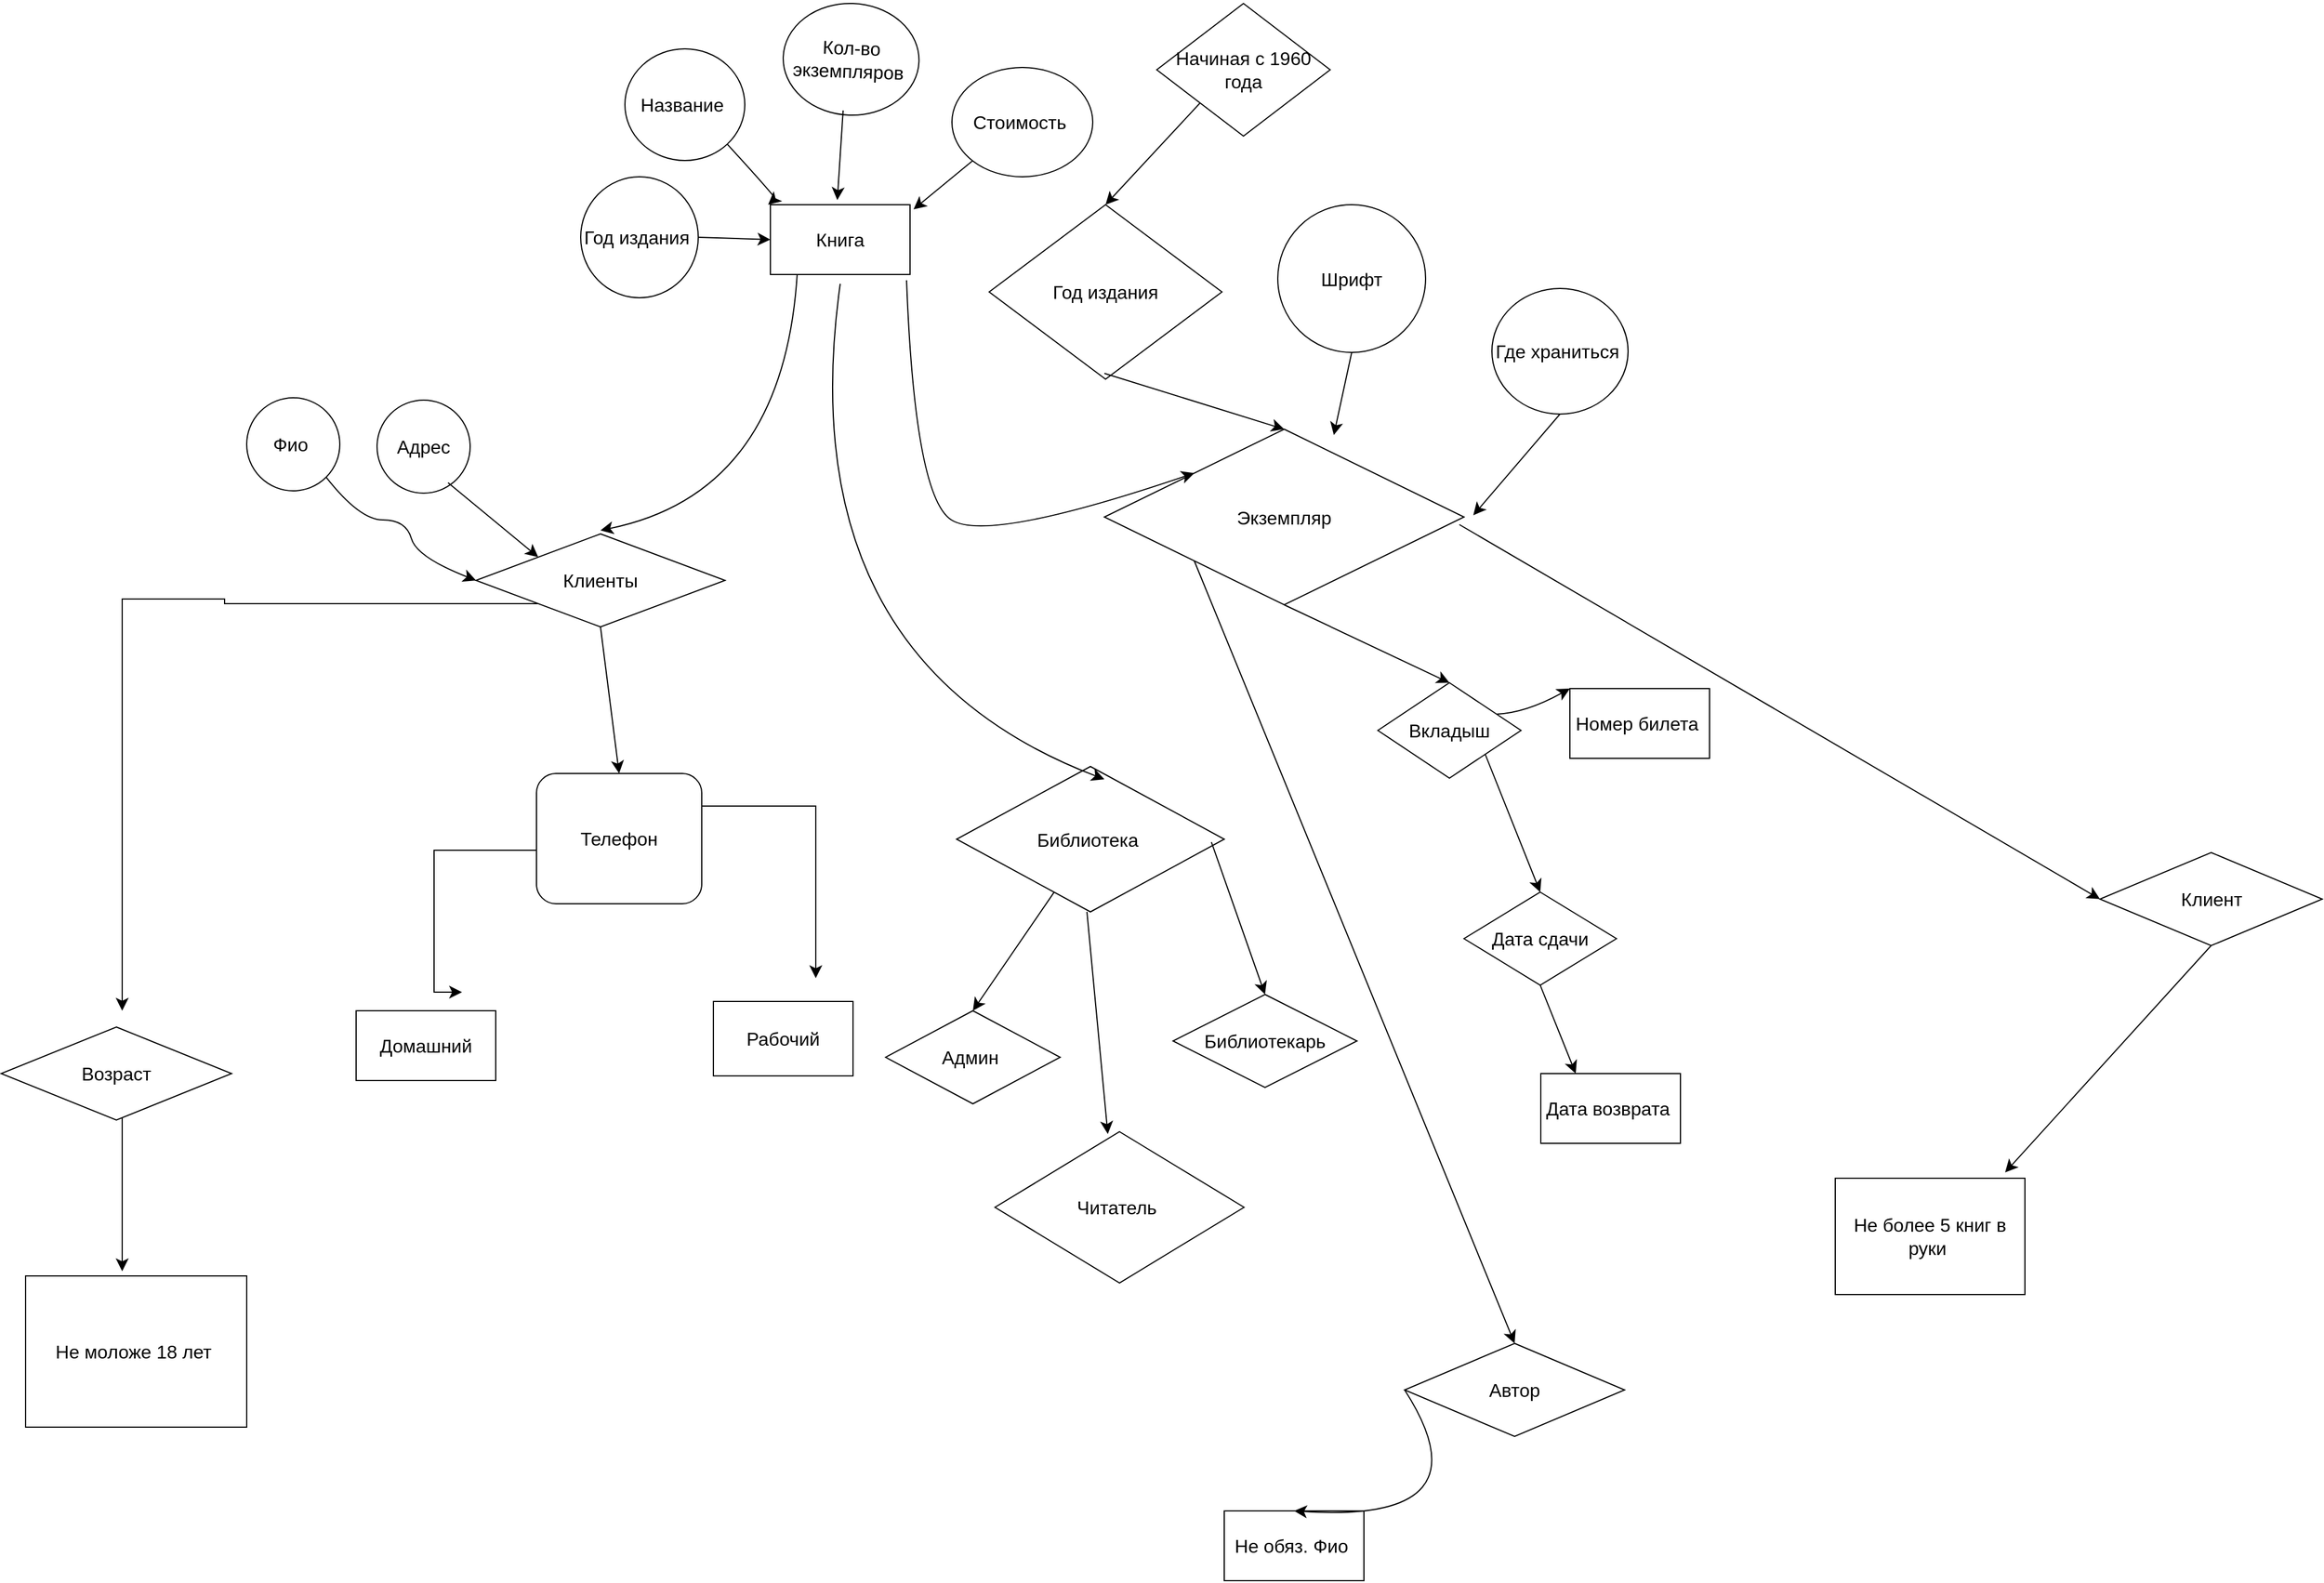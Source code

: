 <mxfile version="22.0.5" type="github">
  <diagram name="Страница — 1" id="WrHKXaSTbCr5tKl_IiPw">
    <mxGraphModel dx="2465" dy="2585" grid="0" gridSize="10" guides="1" tooltips="1" connect="1" arrows="1" fold="1" page="0" pageScale="1" pageWidth="827" pageHeight="1169" math="0" shadow="0">
      <root>
        <mxCell id="0" />
        <mxCell id="1" parent="0" />
        <mxCell id="DBb9PpfXcmP-4WR27b14-1" value="Книга" style="whiteSpace=wrap;html=1;fontSize=16;" vertex="1" parent="1">
          <mxGeometry x="145" y="175" width="120" height="60" as="geometry" />
        </mxCell>
        <mxCell id="DBb9PpfXcmP-4WR27b14-6" value="Название&amp;nbsp;" style="ellipse;whiteSpace=wrap;html=1;fontSize=16;" vertex="1" parent="1">
          <mxGeometry x="20" y="41" width="103" height="96" as="geometry" />
        </mxCell>
        <mxCell id="DBb9PpfXcmP-4WR27b14-8" value="Кол-во экземпляров&amp;nbsp;" style="ellipse;whiteSpace=wrap;html=1;fontSize=16;rotation=2;" vertex="1" parent="1">
          <mxGeometry x="156" y="2" width="116.7" height="95.99" as="geometry" />
        </mxCell>
        <mxCell id="DBb9PpfXcmP-4WR27b14-9" value="Год издания&amp;nbsp;" style="ellipse;whiteSpace=wrap;html=1;fontSize=16;" vertex="1" parent="1">
          <mxGeometry x="-18" y="151" width="101" height="104" as="geometry" />
        </mxCell>
        <mxCell id="DBb9PpfXcmP-4WR27b14-10" value="Стоимость&amp;nbsp;" style="ellipse;whiteSpace=wrap;html=1;fontSize=16;" vertex="1" parent="1">
          <mxGeometry x="301" y="57" width="121" height="94" as="geometry" />
        </mxCell>
        <mxCell id="DBb9PpfXcmP-4WR27b14-11" value="" style="edgeStyle=none;orthogonalLoop=1;jettySize=auto;html=1;rounded=0;fontSize=12;startSize=8;endSize=8;curved=1;entryX=0;entryY=0.75;entryDx=0;entryDy=0;" edge="1" parent="1">
          <mxGeometry width="140" relative="1" as="geometry">
            <mxPoint x="207.5" y="94" as="sourcePoint" />
            <mxPoint x="202.5" y="171.0" as="targetPoint" />
            <Array as="points" />
          </mxGeometry>
        </mxCell>
        <mxCell id="DBb9PpfXcmP-4WR27b14-14" value="" style="edgeStyle=none;orthogonalLoop=1;jettySize=auto;html=1;rounded=0;fontSize=12;startSize=8;endSize=8;curved=1;exitX=0;exitY=1;exitDx=0;exitDy=0;" edge="1" parent="1" source="DBb9PpfXcmP-4WR27b14-10">
          <mxGeometry width="140" relative="1" as="geometry">
            <mxPoint x="297" y="179" as="sourcePoint" />
            <mxPoint x="268" y="179" as="targetPoint" />
            <Array as="points" />
          </mxGeometry>
        </mxCell>
        <mxCell id="DBb9PpfXcmP-4WR27b14-15" value="" style="edgeStyle=none;orthogonalLoop=1;jettySize=auto;html=1;rounded=0;fontSize=12;startSize=8;endSize=8;curved=1;exitX=1;exitY=0.5;exitDx=0;exitDy=0;entryX=0;entryY=0.5;entryDx=0;entryDy=0;" edge="1" parent="1" source="DBb9PpfXcmP-4WR27b14-9" target="DBb9PpfXcmP-4WR27b14-1">
          <mxGeometry width="140" relative="1" as="geometry">
            <mxPoint x="102" y="206" as="sourcePoint" />
            <mxPoint x="134" y="206" as="targetPoint" />
            <Array as="points" />
          </mxGeometry>
        </mxCell>
        <mxCell id="DBb9PpfXcmP-4WR27b14-16" value="" style="edgeStyle=none;orthogonalLoop=1;jettySize=auto;html=1;rounded=0;fontSize=12;startSize=8;endSize=8;curved=1;exitX=1;exitY=1;exitDx=0;exitDy=0;" edge="1" parent="1" source="DBb9PpfXcmP-4WR27b14-6">
          <mxGeometry width="140" relative="1" as="geometry">
            <mxPoint x="120" y="153" as="sourcePoint" />
            <mxPoint x="143" y="175" as="targetPoint" />
            <Array as="points">
              <mxPoint x="150" y="169" />
            </Array>
          </mxGeometry>
        </mxCell>
        <mxCell id="DBb9PpfXcmP-4WR27b14-17" value="Клиенты" style="rhombus;whiteSpace=wrap;html=1;fontSize=16;" vertex="1" parent="1">
          <mxGeometry x="-108" y="458" width="214" height="80" as="geometry" />
        </mxCell>
        <mxCell id="DBb9PpfXcmP-4WR27b14-18" value="Адрес" style="ellipse;whiteSpace=wrap;html=1;fontSize=16;" vertex="1" parent="1">
          <mxGeometry x="-193" y="343" width="80" height="80" as="geometry" />
        </mxCell>
        <mxCell id="DBb9PpfXcmP-4WR27b14-19" value="Фио&amp;nbsp;" style="ellipse;whiteSpace=wrap;html=1;fontSize=16;" vertex="1" parent="1">
          <mxGeometry x="-305" y="341" width="80" height="80" as="geometry" />
        </mxCell>
        <mxCell id="DBb9PpfXcmP-4WR27b14-20" value="" style="edgeStyle=none;orthogonalLoop=1;jettySize=auto;html=1;rounded=0;fontSize=12;startSize=8;endSize=8;curved=1;exitX=1;exitY=1;exitDx=0;exitDy=0;entryX=0;entryY=0.5;entryDx=0;entryDy=0;" edge="1" parent="1" source="DBb9PpfXcmP-4WR27b14-19" target="DBb9PpfXcmP-4WR27b14-17">
          <mxGeometry width="140" relative="1" as="geometry">
            <mxPoint x="-227" y="595" as="sourcePoint" />
            <mxPoint x="-116" y="515" as="targetPoint" />
            <Array as="points">
              <mxPoint x="-208" y="446" />
              <mxPoint x="-168" y="446" />
              <mxPoint x="-159" y="478" />
            </Array>
          </mxGeometry>
        </mxCell>
        <mxCell id="DBb9PpfXcmP-4WR27b14-21" value="" style="edgeStyle=none;orthogonalLoop=1;jettySize=auto;html=1;rounded=0;fontSize=12;startSize=8;endSize=8;curved=1;entryX=0;entryY=0;entryDx=0;entryDy=0;" edge="1" parent="1" target="DBb9PpfXcmP-4WR27b14-17">
          <mxGeometry width="140" relative="1" as="geometry">
            <mxPoint x="-132" y="414" as="sourcePoint" />
            <mxPoint x="-51" y="372" as="targetPoint" />
            <Array as="points" />
          </mxGeometry>
        </mxCell>
        <mxCell id="DBb9PpfXcmP-4WR27b14-22" value="" style="edgeStyle=none;orthogonalLoop=1;jettySize=auto;html=1;rounded=0;fontSize=12;startSize=8;endSize=8;curved=1;entryX=0.5;entryY=0;entryDx=0;entryDy=0;" edge="1" parent="1">
          <mxGeometry width="140" relative="1" as="geometry">
            <mxPoint x="168" y="235" as="sourcePoint" />
            <mxPoint x="-1.0" y="455" as="targetPoint" />
            <Array as="points">
              <mxPoint x="156" y="423" />
            </Array>
          </mxGeometry>
        </mxCell>
        <mxCell id="DBb9PpfXcmP-4WR27b14-23" value="Телефон" style="rounded=1;whiteSpace=wrap;html=1;fontSize=16;" vertex="1" parent="1">
          <mxGeometry x="-56" y="664" width="142" height="112" as="geometry" />
        </mxCell>
        <mxCell id="DBb9PpfXcmP-4WR27b14-24" value="Рабочий" style="whiteSpace=wrap;html=1;fontSize=16;" vertex="1" parent="1">
          <mxGeometry x="96" y="860" width="120" height="64" as="geometry" />
        </mxCell>
        <mxCell id="DBb9PpfXcmP-4WR27b14-25" value="Домашний" style="whiteSpace=wrap;html=1;fontSize=16;" vertex="1" parent="1">
          <mxGeometry x="-211" y="868" width="120" height="60" as="geometry" />
        </mxCell>
        <mxCell id="DBb9PpfXcmP-4WR27b14-26" value="" style="edgeStyle=none;orthogonalLoop=1;jettySize=auto;html=1;rounded=0;fontSize=12;startSize=8;endSize=8;curved=1;exitX=0.5;exitY=1;exitDx=0;exitDy=0;entryX=0.5;entryY=0;entryDx=0;entryDy=0;" edge="1" parent="1" source="DBb9PpfXcmP-4WR27b14-17" target="DBb9PpfXcmP-4WR27b14-23">
          <mxGeometry width="140" relative="1" as="geometry">
            <mxPoint x="140" y="718" as="sourcePoint" />
            <mxPoint x="10" y="648" as="targetPoint" />
            <Array as="points" />
          </mxGeometry>
        </mxCell>
        <mxCell id="DBb9PpfXcmP-4WR27b14-27" value="" style="edgeStyle=segmentEdgeStyle;endArrow=classic;html=1;curved=0;rounded=0;endSize=8;startSize=8;sourcePerimeterSpacing=0;targetPerimeterSpacing=0;fontSize=12;exitX=1;exitY=0.25;exitDx=0;exitDy=0;" edge="1" parent="1" source="DBb9PpfXcmP-4WR27b14-23">
          <mxGeometry width="140" relative="1" as="geometry">
            <mxPoint x="114" y="696" as="sourcePoint" />
            <mxPoint x="184" y="840" as="targetPoint" />
            <Array as="points">
              <mxPoint x="184" y="692" />
              <mxPoint x="184" y="756" />
            </Array>
          </mxGeometry>
        </mxCell>
        <mxCell id="DBb9PpfXcmP-4WR27b14-28" value="" style="edgeStyle=segmentEdgeStyle;endArrow=classic;html=1;curved=0;rounded=0;endSize=8;startSize=8;sourcePerimeterSpacing=0;targetPerimeterSpacing=0;fontSize=12;exitX=0;exitY=0.5;exitDx=0;exitDy=0;" edge="1" parent="1" source="DBb9PpfXcmP-4WR27b14-23">
          <mxGeometry width="140" relative="1" as="geometry">
            <mxPoint x="-80" y="716" as="sourcePoint" />
            <mxPoint x="-120" y="852" as="targetPoint" />
            <Array as="points">
              <mxPoint x="-56" y="730" />
              <mxPoint x="-144" y="730" />
              <mxPoint x="-144" y="852" />
            </Array>
          </mxGeometry>
        </mxCell>
        <mxCell id="DBb9PpfXcmP-4WR27b14-30" value="" style="edgeStyle=none;orthogonalLoop=1;jettySize=auto;html=1;rounded=0;fontSize=12;startSize=8;endSize=8;curved=1;exitX=0.5;exitY=1;exitDx=0;exitDy=0;" edge="1" parent="1">
          <mxGeometry width="140" relative="1" as="geometry">
            <mxPoint x="-412" y="958" as="sourcePoint" />
            <mxPoint x="-412" y="1092" as="targetPoint" />
            <Array as="points" />
          </mxGeometry>
        </mxCell>
        <mxCell id="DBb9PpfXcmP-4WR27b14-31" value="Не моложе 18 лет&amp;nbsp;" style="whiteSpace=wrap;html=1;fontSize=16;" vertex="1" parent="1">
          <mxGeometry x="-495" y="1096" width="190" height="130" as="geometry" />
        </mxCell>
        <mxCell id="DBb9PpfXcmP-4WR27b14-32" value="Возраст" style="rhombus;whiteSpace=wrap;html=1;fontSize=16;" vertex="1" parent="1">
          <mxGeometry x="-516" y="882" width="198" height="80" as="geometry" />
        </mxCell>
        <mxCell id="DBb9PpfXcmP-4WR27b14-33" value="" style="edgeStyle=segmentEdgeStyle;endArrow=classic;html=1;curved=0;rounded=0;endSize=8;startSize=8;sourcePerimeterSpacing=0;targetPerimeterSpacing=0;fontSize=12;exitX=0;exitY=1;exitDx=0;exitDy=0;" edge="1" parent="1" source="DBb9PpfXcmP-4WR27b14-17">
          <mxGeometry width="140" relative="1" as="geometry">
            <mxPoint x="-422" y="744" as="sourcePoint" />
            <mxPoint x="-412" y="868" as="targetPoint" />
            <Array as="points">
              <mxPoint x="-324" y="518" />
              <mxPoint x="-324" y="514" />
              <mxPoint x="-412" y="514" />
            </Array>
          </mxGeometry>
        </mxCell>
        <mxCell id="DBb9PpfXcmP-4WR27b14-34" value="Экземпляр" style="rhombus;whiteSpace=wrap;html=1;fontSize=16;" vertex="1" parent="1">
          <mxGeometry x="432" y="368" width="309" height="151" as="geometry" />
        </mxCell>
        <mxCell id="DBb9PpfXcmP-4WR27b14-35" value="" style="edgeStyle=none;orthogonalLoop=1;jettySize=auto;html=1;rounded=0;fontSize=12;startSize=8;endSize=8;curved=1;entryX=0;entryY=0;entryDx=0;entryDy=0;" edge="1" parent="1" target="DBb9PpfXcmP-4WR27b14-34">
          <mxGeometry width="140" relative="1" as="geometry">
            <mxPoint x="262" y="240" as="sourcePoint" />
            <mxPoint x="473" y="260" as="targetPoint" />
            <Array as="points">
              <mxPoint x="269" y="426" />
              <mxPoint x="332" y="466" />
            </Array>
          </mxGeometry>
        </mxCell>
        <mxCell id="DBb9PpfXcmP-4WR27b14-36" value="Где храниться&amp;nbsp;" style="ellipse;whiteSpace=wrap;html=1;fontSize=16;" vertex="1" parent="1">
          <mxGeometry x="765" y="247" width="117" height="108" as="geometry" />
        </mxCell>
        <mxCell id="DBb9PpfXcmP-4WR27b14-37" value="" style="edgeStyle=none;orthogonalLoop=1;jettySize=auto;html=1;rounded=0;fontSize=12;startSize=8;endSize=8;curved=1;exitX=0.5;exitY=1;exitDx=0;exitDy=0;" edge="1" parent="1" source="DBb9PpfXcmP-4WR27b14-36">
          <mxGeometry width="140" relative="1" as="geometry">
            <mxPoint x="810" y="469" as="sourcePoint" />
            <mxPoint x="749" y="442" as="targetPoint" />
            <Array as="points" />
          </mxGeometry>
        </mxCell>
        <mxCell id="DBb9PpfXcmP-4WR27b14-38" value="Шрифт" style="ellipse;whiteSpace=wrap;html=1;fontSize=16;" vertex="1" parent="1">
          <mxGeometry x="581" y="175" width="127" height="127" as="geometry" />
        </mxCell>
        <mxCell id="DBb9PpfXcmP-4WR27b14-39" value="" style="edgeStyle=none;orthogonalLoop=1;jettySize=auto;html=1;rounded=0;fontSize=12;startSize=8;endSize=8;curved=1;exitX=0.5;exitY=1;exitDx=0;exitDy=0;entryX=0.638;entryY=0.033;entryDx=0;entryDy=0;entryPerimeter=0;" edge="1" parent="1" source="DBb9PpfXcmP-4WR27b14-38" target="DBb9PpfXcmP-4WR27b14-34">
          <mxGeometry width="140" relative="1" as="geometry">
            <mxPoint x="703" y="600" as="sourcePoint" />
            <mxPoint x="843" y="600" as="targetPoint" />
            <Array as="points" />
          </mxGeometry>
        </mxCell>
        <mxCell id="DBb9PpfXcmP-4WR27b14-40" value="Библиотека&amp;nbsp;" style="rhombus;whiteSpace=wrap;html=1;fontSize=16;" vertex="1" parent="1">
          <mxGeometry x="305" y="658" width="230" height="125" as="geometry" />
        </mxCell>
        <mxCell id="DBb9PpfXcmP-4WR27b14-42" value="" style="edgeStyle=none;orthogonalLoop=1;jettySize=auto;html=1;rounded=0;fontSize=12;startSize=8;endSize=8;curved=1;" edge="1" parent="1">
          <mxGeometry width="140" relative="1" as="geometry">
            <mxPoint x="205" y="243" as="sourcePoint" />
            <mxPoint x="432" y="669" as="targetPoint" />
            <Array as="points">
              <mxPoint x="160" y="565" />
            </Array>
          </mxGeometry>
        </mxCell>
        <mxCell id="DBb9PpfXcmP-4WR27b14-43" value="Библиотекарь" style="rhombus;whiteSpace=wrap;html=1;fontSize=16;" vertex="1" parent="1">
          <mxGeometry x="491" y="854" width="158" height="80" as="geometry" />
        </mxCell>
        <mxCell id="DBb9PpfXcmP-4WR27b14-44" value="Админ&amp;nbsp;" style="rhombus;whiteSpace=wrap;html=1;fontSize=16;" vertex="1" parent="1">
          <mxGeometry x="244" y="868" width="150" height="80" as="geometry" />
        </mxCell>
        <mxCell id="DBb9PpfXcmP-4WR27b14-46" value="Читатель&amp;nbsp;" style="rhombus;whiteSpace=wrap;html=1;fontSize=16;" vertex="1" parent="1">
          <mxGeometry x="338" y="972" width="214" height="130" as="geometry" />
        </mxCell>
        <mxCell id="DBb9PpfXcmP-4WR27b14-48" value="" style="edgeStyle=none;orthogonalLoop=1;jettySize=auto;html=1;rounded=0;fontSize=12;startSize=8;endSize=8;curved=1;entryX=0.5;entryY=0;entryDx=0;entryDy=0;" edge="1" parent="1" source="DBb9PpfXcmP-4WR27b14-40" target="DBb9PpfXcmP-4WR27b14-44">
          <mxGeometry width="140" relative="1" as="geometry">
            <mxPoint x="266" y="798" as="sourcePoint" />
            <mxPoint x="406" y="798" as="targetPoint" />
            <Array as="points" />
          </mxGeometry>
        </mxCell>
        <mxCell id="DBb9PpfXcmP-4WR27b14-50" value="" style="edgeStyle=none;orthogonalLoop=1;jettySize=auto;html=1;rounded=0;fontSize=12;startSize=8;endSize=8;curved=1;entryX=0.453;entryY=0.015;entryDx=0;entryDy=0;entryPerimeter=0;" edge="1" parent="1" target="DBb9PpfXcmP-4WR27b14-46">
          <mxGeometry width="140" relative="1" as="geometry">
            <mxPoint x="417" y="783" as="sourcePoint" />
            <mxPoint x="502" y="844" as="targetPoint" />
            <Array as="points" />
          </mxGeometry>
        </mxCell>
        <mxCell id="DBb9PpfXcmP-4WR27b14-53" value="" style="edgeStyle=none;orthogonalLoop=1;jettySize=auto;html=1;rounded=0;fontSize=12;startSize=8;endSize=8;curved=1;entryX=0.5;entryY=0;entryDx=0;entryDy=0;exitX=0.952;exitY=0.52;exitDx=0;exitDy=0;exitPerimeter=0;" edge="1" parent="1" source="DBb9PpfXcmP-4WR27b14-40" target="DBb9PpfXcmP-4WR27b14-43">
          <mxGeometry width="140" relative="1" as="geometry">
            <mxPoint x="531" y="734" as="sourcePoint" />
            <mxPoint x="615" y="785" as="targetPoint" />
            <Array as="points" />
          </mxGeometry>
        </mxCell>
        <mxCell id="DBb9PpfXcmP-4WR27b14-54" value="Автор" style="rhombus;whiteSpace=wrap;html=1;fontSize=16;" vertex="1" parent="1">
          <mxGeometry x="690" y="1154" width="189" height="80" as="geometry" />
        </mxCell>
        <mxCell id="DBb9PpfXcmP-4WR27b14-55" value="" style="edgeStyle=none;orthogonalLoop=1;jettySize=auto;html=1;rounded=0;fontSize=12;startSize=8;endSize=8;curved=1;entryX=0.5;entryY=0;entryDx=0;entryDy=0;exitX=0;exitY=1;exitDx=0;exitDy=0;" edge="1" parent="1" source="DBb9PpfXcmP-4WR27b14-34" target="DBb9PpfXcmP-4WR27b14-54">
          <mxGeometry width="140" relative="1" as="geometry">
            <mxPoint x="515" y="508" as="sourcePoint" />
            <mxPoint x="665" y="522" as="targetPoint" />
            <Array as="points" />
          </mxGeometry>
        </mxCell>
        <mxCell id="DBb9PpfXcmP-4WR27b14-56" value="Клиент" style="rhombus;whiteSpace=wrap;html=1;fontSize=16;" vertex="1" parent="1">
          <mxGeometry x="1287.5" y="732" width="191" height="80" as="geometry" />
        </mxCell>
        <mxCell id="DBb9PpfXcmP-4WR27b14-57" value="Не более 5 книг в руки&amp;nbsp;" style="whiteSpace=wrap;html=1;fontSize=16;" vertex="1" parent="1">
          <mxGeometry x="1060" y="1012" width="163" height="100" as="geometry" />
        </mxCell>
        <mxCell id="DBb9PpfXcmP-4WR27b14-58" value="" style="edgeStyle=none;orthogonalLoop=1;jettySize=auto;html=1;rounded=0;fontSize=12;startSize=8;endSize=8;curved=1;entryX=0;entryY=0.5;entryDx=0;entryDy=0;" edge="1" parent="1" target="DBb9PpfXcmP-4WR27b14-56">
          <mxGeometry width="140" relative="1" as="geometry">
            <mxPoint x="737" y="450" as="sourcePoint" />
            <mxPoint x="1245" y="741" as="targetPoint" />
            <Array as="points" />
          </mxGeometry>
        </mxCell>
        <mxCell id="DBb9PpfXcmP-4WR27b14-59" value="" style="edgeStyle=none;orthogonalLoop=1;jettySize=auto;html=1;rounded=0;fontSize=12;startSize=8;endSize=8;curved=1;entryX=0.5;entryY=0;entryDx=0;entryDy=0;exitX=0.5;exitY=1;exitDx=0;exitDy=0;" edge="1" parent="1" source="DBb9PpfXcmP-4WR27b14-56">
          <mxGeometry width="140" relative="1" as="geometry">
            <mxPoint x="1386.5" y="825" as="sourcePoint" />
            <mxPoint x="1206.0" y="1007.0" as="targetPoint" />
            <Array as="points" />
          </mxGeometry>
        </mxCell>
        <mxCell id="DBb9PpfXcmP-4WR27b14-61" value="Не обяз. Фио&amp;nbsp;" style="whiteSpace=wrap;html=1;fontSize=16;" vertex="1" parent="1">
          <mxGeometry x="535" y="1298" width="120" height="60" as="geometry" />
        </mxCell>
        <mxCell id="DBb9PpfXcmP-4WR27b14-62" value="" style="edgeStyle=none;orthogonalLoop=1;jettySize=auto;html=1;rounded=0;fontSize=12;startSize=8;endSize=8;curved=1;entryX=0.5;entryY=0;entryDx=0;entryDy=0;exitX=0;exitY=0.5;exitDx=0;exitDy=0;" edge="1" parent="1" source="DBb9PpfXcmP-4WR27b14-54" target="DBb9PpfXcmP-4WR27b14-61">
          <mxGeometry width="140" relative="1" as="geometry">
            <mxPoint x="536" y="1234" as="sourcePoint" />
            <mxPoint x="676" y="1234" as="targetPoint" />
            <Array as="points">
              <mxPoint x="764" y="1309" />
            </Array>
          </mxGeometry>
        </mxCell>
        <mxCell id="DBb9PpfXcmP-4WR27b14-63" value="Вкладыш" style="rhombus;whiteSpace=wrap;html=1;fontSize=16;" vertex="1" parent="1">
          <mxGeometry x="667" y="586" width="123" height="82" as="geometry" />
        </mxCell>
        <mxCell id="DBb9PpfXcmP-4WR27b14-64" value="" style="edgeStyle=none;orthogonalLoop=1;jettySize=auto;html=1;rounded=0;fontSize=12;startSize=8;endSize=8;curved=1;exitX=0.5;exitY=1;exitDx=0;exitDy=0;entryX=0.5;entryY=0;entryDx=0;entryDy=0;" edge="1" parent="1" source="DBb9PpfXcmP-4WR27b14-34" target="DBb9PpfXcmP-4WR27b14-63">
          <mxGeometry width="140" relative="1" as="geometry">
            <mxPoint x="609" y="536" as="sourcePoint" />
            <mxPoint x="706" y="567" as="targetPoint" />
            <Array as="points" />
          </mxGeometry>
        </mxCell>
        <mxCell id="DBb9PpfXcmP-4WR27b14-65" value="Номер билета&amp;nbsp;" style="whiteSpace=wrap;html=1;fontSize=16;" vertex="1" parent="1">
          <mxGeometry x="832" y="591" width="120" height="60" as="geometry" />
        </mxCell>
        <mxCell id="DBb9PpfXcmP-4WR27b14-66" value="" style="edgeStyle=none;orthogonalLoop=1;jettySize=auto;html=1;rounded=0;fontSize=12;startSize=8;endSize=8;curved=1;entryX=0;entryY=0;entryDx=0;entryDy=0;" edge="1" parent="1">
          <mxGeometry width="140" relative="1" as="geometry">
            <mxPoint x="768.914" y="612.943" as="sourcePoint" />
            <mxPoint x="832.0" y="591" as="targetPoint" />
            <Array as="points">
              <mxPoint x="794" y="612" />
            </Array>
          </mxGeometry>
        </mxCell>
        <mxCell id="DBb9PpfXcmP-4WR27b14-67" value="Дата сдачи" style="rhombus;whiteSpace=wrap;html=1;fontSize=16;" vertex="1" parent="1">
          <mxGeometry x="741" y="766" width="131" height="80" as="geometry" />
        </mxCell>
        <mxCell id="DBb9PpfXcmP-4WR27b14-68" value="" style="edgeStyle=none;orthogonalLoop=1;jettySize=auto;html=1;rounded=0;fontSize=12;startSize=8;endSize=8;curved=1;exitX=1;exitY=1;exitDx=0;exitDy=0;entryX=0.5;entryY=0;entryDx=0;entryDy=0;" edge="1" parent="1" source="DBb9PpfXcmP-4WR27b14-63" target="DBb9PpfXcmP-4WR27b14-67">
          <mxGeometry width="140" relative="1" as="geometry">
            <mxPoint x="790" y="710" as="sourcePoint" />
            <mxPoint x="775" y="714" as="targetPoint" />
            <Array as="points" />
          </mxGeometry>
        </mxCell>
        <mxCell id="DBb9PpfXcmP-4WR27b14-69" value="Дата возврата&amp;nbsp;" style="whiteSpace=wrap;html=1;fontSize=16;" vertex="1" parent="1">
          <mxGeometry x="807" y="922" width="120" height="60" as="geometry" />
        </mxCell>
        <mxCell id="DBb9PpfXcmP-4WR27b14-70" value="" style="edgeStyle=none;orthogonalLoop=1;jettySize=auto;html=1;rounded=0;fontSize=12;startSize=8;endSize=8;curved=1;exitX=0.5;exitY=1;exitDx=0;exitDy=0;entryX=0.25;entryY=0;entryDx=0;entryDy=0;" edge="1" parent="1" source="DBb9PpfXcmP-4WR27b14-67" target="DBb9PpfXcmP-4WR27b14-69">
          <mxGeometry width="140" relative="1" as="geometry">
            <mxPoint x="840" y="869" as="sourcePoint" />
            <mxPoint x="838" y="907" as="targetPoint" />
            <Array as="points" />
          </mxGeometry>
        </mxCell>
        <mxCell id="DBb9PpfXcmP-4WR27b14-71" value="Год издания" style="rhombus;whiteSpace=wrap;html=1;fontSize=16;" vertex="1" parent="1">
          <mxGeometry x="333" y="175" width="200" height="150" as="geometry" />
        </mxCell>
        <mxCell id="DBb9PpfXcmP-4WR27b14-72" value="" style="edgeStyle=none;orthogonalLoop=1;jettySize=auto;html=1;rounded=0;fontSize=12;startSize=8;endSize=8;curved=1;exitX=0.5;exitY=1;exitDx=0;exitDy=0;entryX=0.5;entryY=0;entryDx=0;entryDy=0;" edge="1" parent="1" target="DBb9PpfXcmP-4WR27b14-34">
          <mxGeometry width="140" relative="1" as="geometry">
            <mxPoint x="432.0" y="320" as="sourcePoint" />
            <mxPoint x="581" y="330" as="targetPoint" />
            <Array as="points" />
          </mxGeometry>
        </mxCell>
        <mxCell id="DBb9PpfXcmP-4WR27b14-73" value="Начиная с 1960 года" style="rhombus;whiteSpace=wrap;html=1;fontSize=16;" vertex="1" parent="1">
          <mxGeometry x="477" y="2" width="149" height="114" as="geometry" />
        </mxCell>
        <mxCell id="DBb9PpfXcmP-4WR27b14-74" value="" style="edgeStyle=none;orthogonalLoop=1;jettySize=auto;html=1;rounded=0;fontSize=12;startSize=8;endSize=8;curved=1;exitX=0;exitY=1;exitDx=0;exitDy=0;entryX=0.5;entryY=0;entryDx=0;entryDy=0;" edge="1" parent="1" source="DBb9PpfXcmP-4WR27b14-73" target="DBb9PpfXcmP-4WR27b14-71">
          <mxGeometry width="140" relative="1" as="geometry">
            <mxPoint x="436" y="158" as="sourcePoint" />
            <mxPoint x="441" y="170" as="targetPoint" />
            <Array as="points" />
          </mxGeometry>
        </mxCell>
      </root>
    </mxGraphModel>
  </diagram>
</mxfile>
